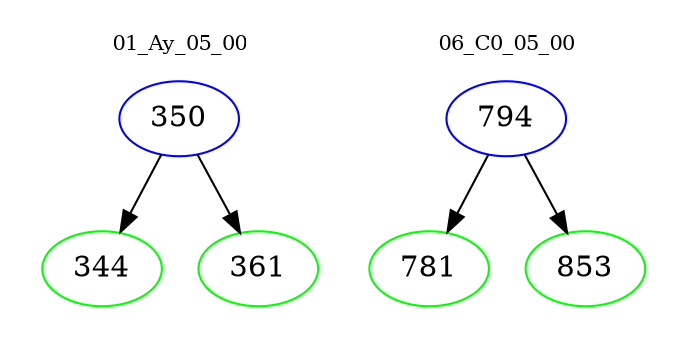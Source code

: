 digraph{
subgraph cluster_0 {
color = white
label = "01_Ay_05_00";
fontsize=10;
T0_350 [label="350", color="blue"]
T0_350 -> T0_344 [color="black"]
T0_344 [label="344", color="green"]
T0_350 -> T0_361 [color="black"]
T0_361 [label="361", color="green"]
}
subgraph cluster_1 {
color = white
label = "06_C0_05_00";
fontsize=10;
T1_794 [label="794", color="blue"]
T1_794 -> T1_781 [color="black"]
T1_781 [label="781", color="green"]
T1_794 -> T1_853 [color="black"]
T1_853 [label="853", color="green"]
}
}
